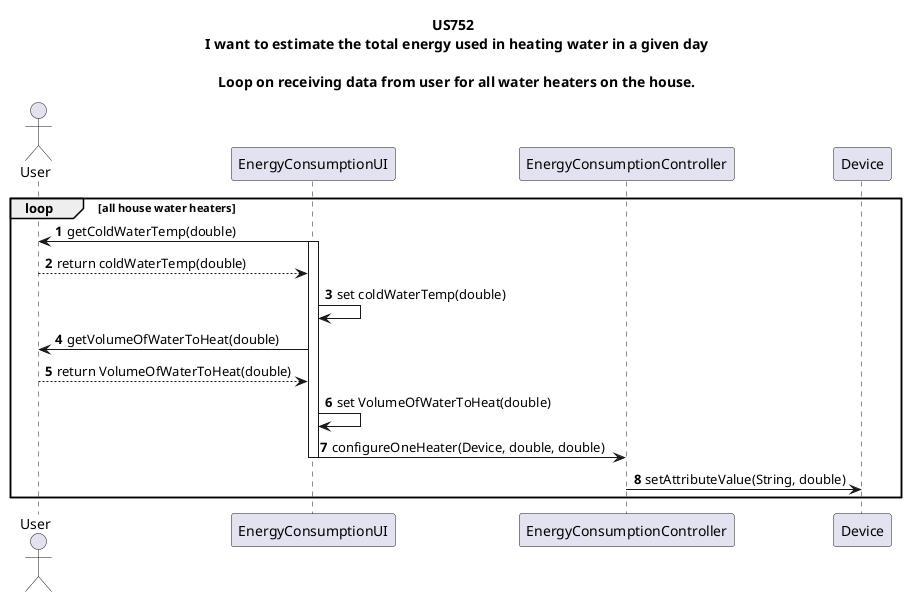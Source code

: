 @startuml

title US752 \n  I want to estimate the total energy used in heating water in a given day \n \n Loop on receiving data from user for all water heaters on the house.


autonumber


actor User

loop all house water heaters
    EnergyConsumptionUI -> User: getColdWaterTemp(double)
    activate EnergyConsumptionUI
    User --> EnergyConsumptionUI: return coldWaterTemp(double)
    EnergyConsumptionUI -> EnergyConsumptionUI: set coldWaterTemp(double)
    EnergyConsumptionUI -> User: getVolumeOfWaterToHeat(double)
    User --> EnergyConsumptionUI: return VolumeOfWaterToHeat(double)
    EnergyConsumptionUI -> EnergyConsumptionUI: set VolumeOfWaterToHeat(double)
    EnergyConsumptionUI -> EnergyConsumptionController: configureOneHeater(Device, double, double)
    deactivate EnergyConsumptionUI
    EnergyConsumptionController -> Device: setAttributeValue(String, double)
end
@enduml